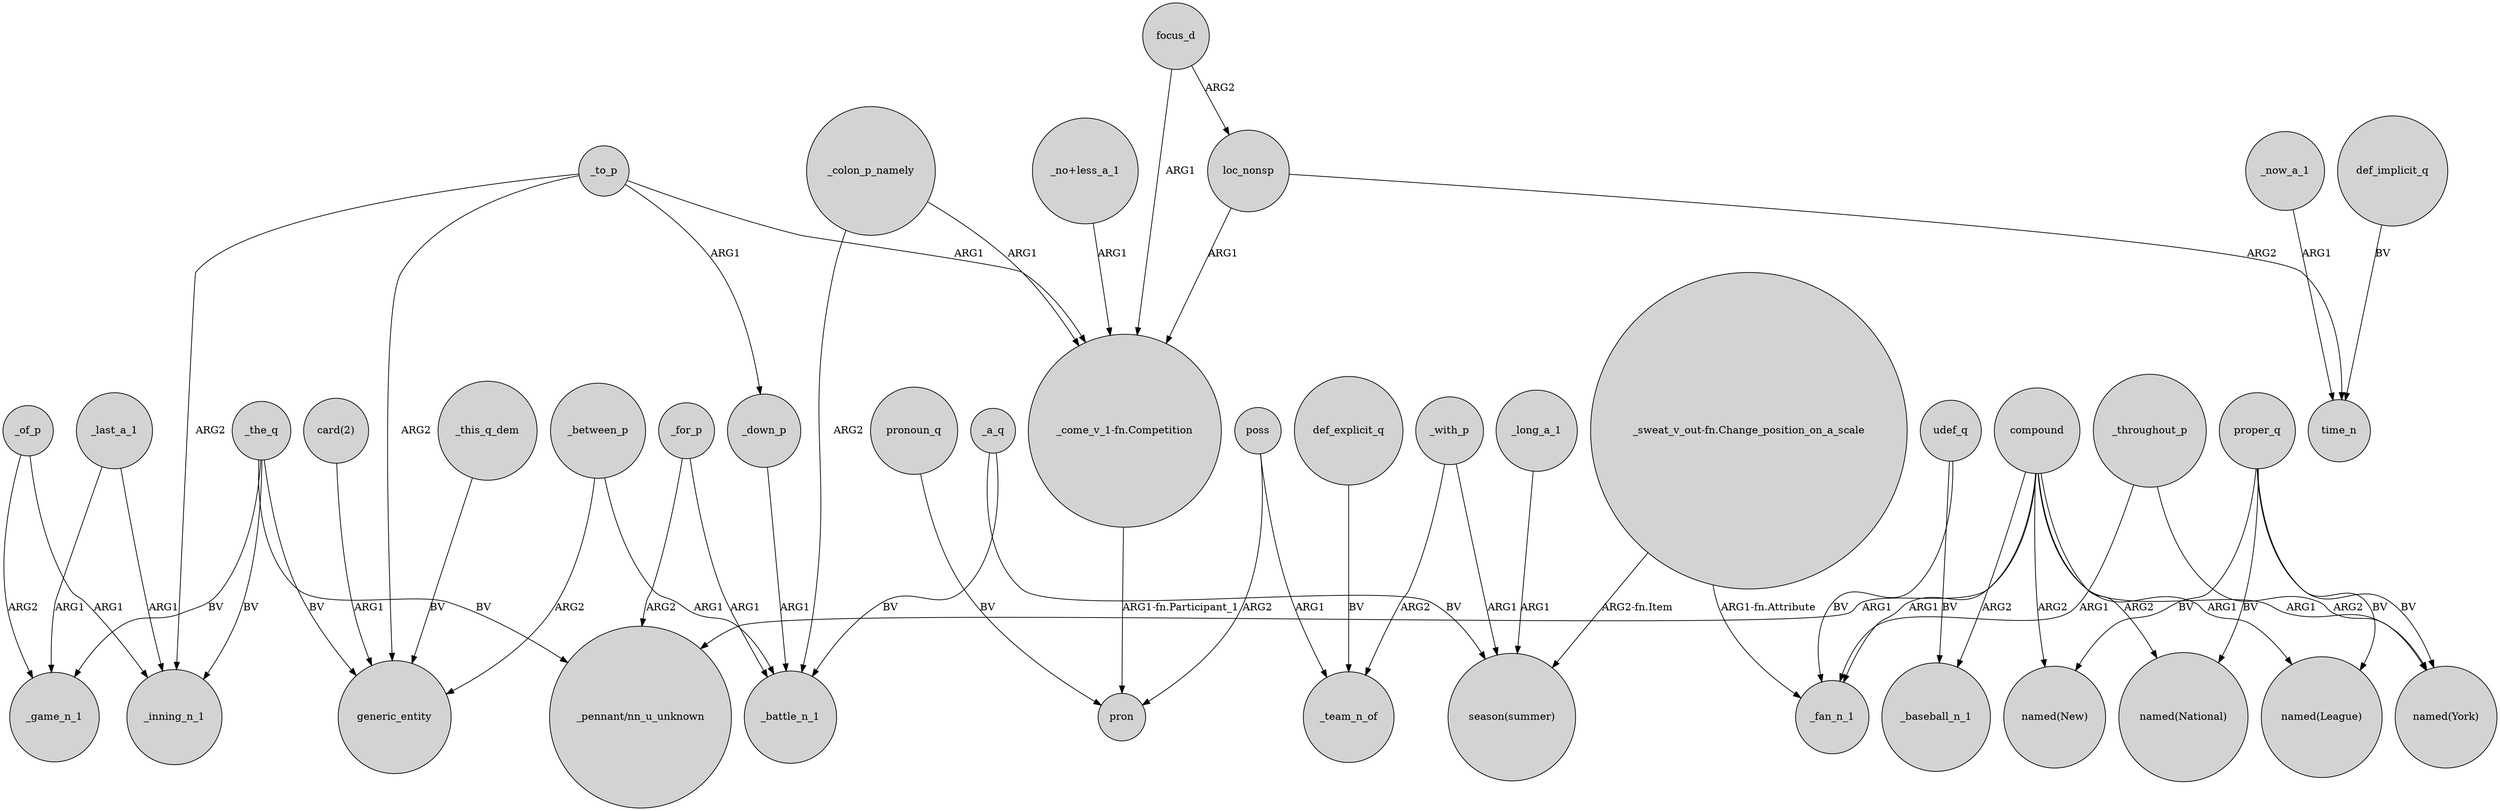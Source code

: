 digraph {
	node [shape=circle style=filled]
	_of_p -> _game_n_1 [label=ARG2]
	_for_p -> _battle_n_1 [label=ARG1]
	compound -> _baseball_n_1 [label=ARG2]
	_to_p -> generic_entity [label=ARG2]
	_to_p -> "_come_v_1-fn.Competition" [label=ARG1]
	poss -> _team_n_of [label=ARG1]
	loc_nonsp -> "_come_v_1-fn.Competition" [label=ARG1]
	_for_p -> "_pennant/nn_u_unknown" [label=ARG2]
	compound -> "named(New)" [label=ARG2]
	proper_q -> "named(New)" [label=BV]
	_colon_p_namely -> "_come_v_1-fn.Competition" [label=ARG1]
	"_no+less_a_1" -> "_come_v_1-fn.Competition" [label=ARG1]
	_last_a_1 -> _inning_n_1 [label=ARG1]
	focus_d -> "_come_v_1-fn.Competition" [label=ARG1]
	_colon_p_namely -> _battle_n_1 [label=ARG2]
	compound -> "named(National)" [label=ARG2]
	proper_q -> "named(League)" [label=BV]
	focus_d -> loc_nonsp [label=ARG2]
	_down_p -> _battle_n_1 [label=ARG1]
	_the_q -> _inning_n_1 [label=BV]
	_now_a_1 -> time_n [label=ARG1]
	"_sweat_v_out-fn.Change_position_on_a_scale" -> "season(summer)" [label="ARG2-fn.Item"]
	_last_a_1 -> _game_n_1 [label=ARG1]
	proper_q -> "named(York)" [label=BV]
	_to_p -> _down_p [label=ARG1]
	pronoun_q -> pron [label=BV]
	_with_p -> "season(summer)" [label=ARG1]
	compound -> "_pennant/nn_u_unknown" [label=ARG1]
	poss -> pron [label=ARG2]
	_this_q_dem -> generic_entity [label=BV]
	_between_p -> generic_entity [label=ARG2]
	def_explicit_q -> _team_n_of [label=BV]
	_a_q -> "season(summer)" [label=BV]
	compound -> _fan_n_1 [label=ARG1]
	_of_p -> _inning_n_1 [label=ARG1]
	_long_a_1 -> "season(summer)" [label=ARG1]
	_the_q -> generic_entity [label=BV]
	udef_q -> _baseball_n_1 [label=BV]
	udef_q -> _fan_n_1 [label=BV]
	"card(2)" -> generic_entity [label=ARG1]
	_throughout_p -> _fan_n_1 [label=ARG1]
	_the_q -> "_pennant/nn_u_unknown" [label=BV]
	"_come_v_1-fn.Competition" -> pron [label="ARG1-fn.Participant_1"]
	_with_p -> _team_n_of [label=ARG2]
	compound -> "named(League)" [label=ARG1]
	loc_nonsp -> time_n [label=ARG2]
	proper_q -> "named(National)" [label=BV]
	compound -> "named(York)" [label=ARG1]
	def_implicit_q -> time_n [label=BV]
	_the_q -> _game_n_1 [label=BV]
	_throughout_p -> "named(York)" [label=ARG2]
	_a_q -> _battle_n_1 [label=BV]
	"_sweat_v_out-fn.Change_position_on_a_scale" -> _fan_n_1 [label="ARG1-fn.Attribute"]
	_between_p -> _battle_n_1 [label=ARG1]
	_to_p -> _inning_n_1 [label=ARG2]
}
